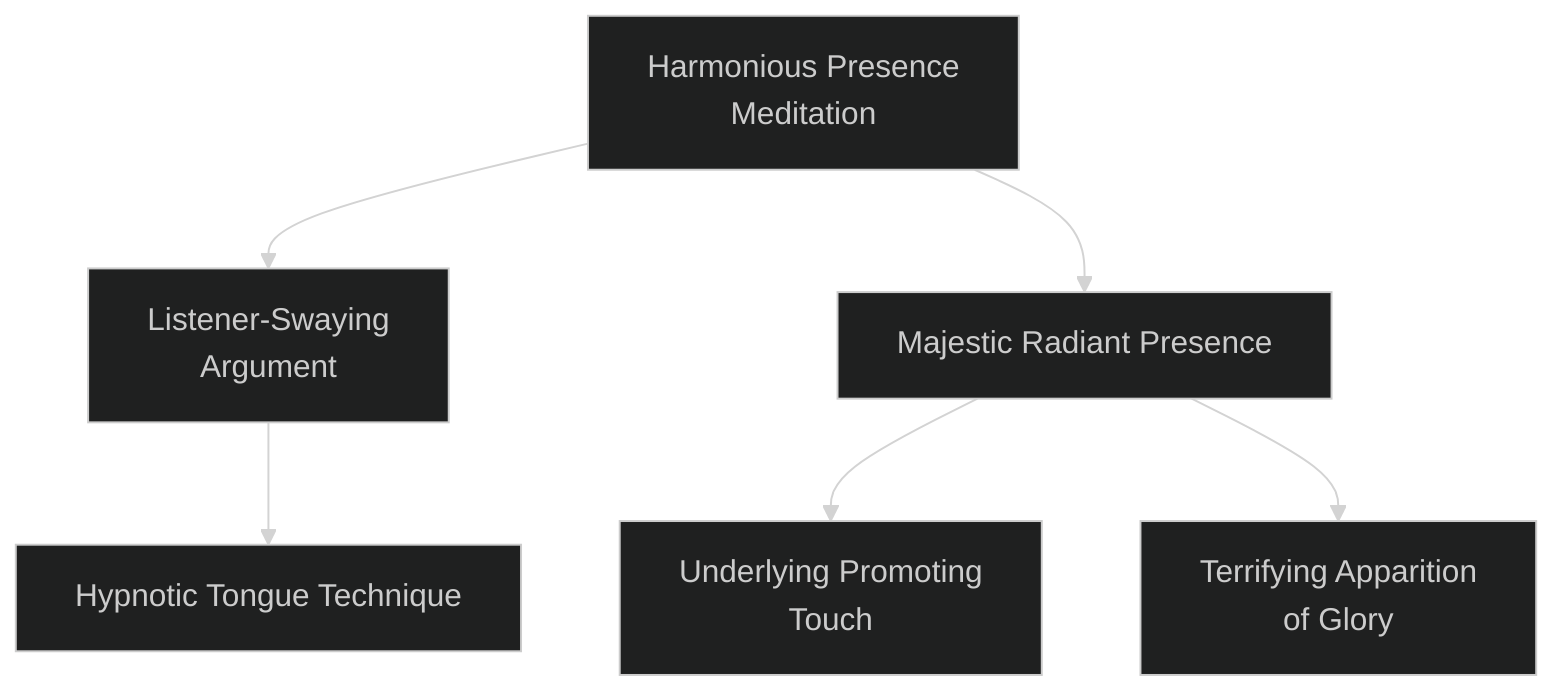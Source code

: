 ---
config:
  theme: dark
---

flowchart TD

    harmonious_presence_meditation[Harmonious Presence<br>Meditation]
    click harmonious_presence_meditation callback "
        Harmonious Presence Meditation<br>
        <br>
        Cost: 6 motes<br>
        Duration: One hour<br>
        Type: Simple<br>
        Minimum Presence: 3<br>
        Minimum Essence: 1<br>
        Prerequisite Charms: None<br>
        <br>
        An Exalted using this Charm increases her personal magnetism
        greatly, making her words seem wise and her arguments
        persuasive. While this Charm is in effect, add a number of dice
        equal to her permanent Essence to any Socialize, Presence or
        Bureaucracy rolls that involve one-on-one interactions.
        "

    harmonious_presence_meditation --> listener_swaying_argument[Listener-Swaying<br>Argument]
    click listener_swaying_argument callback "
        Listener-Swaying Argument<br>
        <br>
        Cost: 2 motes per die, 1 Willpower<br>
        Duration: Instant<br>
        Type: Supplemental<br>
        Minimum Presence: 3<br>
        Minimum Essence: 2<br>
        Prerequisite Charms: Harmonious Presence Meditation<br>
        <br>
        The character can use Essence to make himself almost
        irresistibly persuasive. For every two motes of Essence spent
        on this Charm, add another die to any Socialize, Presence or
        Bureaucracy roll involving one-on-one interaction. A character
        cannot more than double his pool using this Charm.
        "

    listener_swaying_argument --> hypnotic_tongue_technique[Hypnotic Tongue Technique]
    click hypnotic_tongue_technique callback "
        Hypnotic Tongue Technique<br>
        <br>
        Cost: 10 motes, 1 Willpower<br>
        Duration: Special<br>
        Type: Simple<br>
        Minimum Presence: 5<br>
        Minimum Essence: 3<br>
        Prerequisite Charms: Listener-Swaying Argument<br>
        <br>
        Through this Charm, an Exalted can program a target to
        undertake an action at a future time. The Exalted must touch
        the target, and the player makes an opposed Willpower roll.
        If the Exalted wins the Willpower roll, she may give the target
        an unspoken command. This command can be as specific and
        elaborate as the character wishes, and the target will not be
        aware of having received it. The suggestion will stay in place
        for a number of days equal to the Charisma of the Exalted
        using the Charm, after which the target forgets it.<br>
        The command can take no more time to execute than the
        Exalted's Essence score in tums. The target can forget or remember
        the act after executing it, at the choice of the Exalted when the
        suggestion is implanted. Characters will not attack themselves or
        others unless already strongly predisposed to do so. If the target wins
        the Willpower roll, she is instantly aware of what the Exalted has
        attempted to do and what the suggestion and conditions were.
        "

    harmonious_presence_meditation --> majestic_radiant_presence[Majestic Radiant Presence]
    click majestic_ratiant_presence callback "
        Majestic Radiant Presence<br>
        <br>
        Cost: 8 motes<br>
        Duration: One scene<br>
        Type: Simple<br>
        Minimum Presence: 4<br>
        Minimum Essence: 3<br>
        Prerequisite Charms: Harmonious Presence Meditation<br>
        <br>
        A character with this Charm active burns with the
        incandescent radiance of the Unconquered Sun. The
        players of characters attempting to attack the Exalted or to
        stand against him in argument must make a successful
        Willpower roll to have their characters do so. This Charm
        is not compatible with the Dawn Caste anima power.
        "

    majestic_radiant_presence --> underlying_promoting_touch[Underlying Promoting<br>Touch]
    click underlying_promo_touch callback "
        Underlying Promoting Touch<br>
        <br>
        Cost: 10 motes, 1 Willpower<br>
        Duration: One day<br>
        Type: Simple<br>
        Minimum Presence: 5<br>
        Minimum Essence: 3<br>
        Prerequisite Charms: Majestic Radiant Presence
        <br>
        This Charm causes the target (typically a mortal servant
        of the Exalted) to be imbued with the majesty of the Exalted's
        office. While this Charm is in effect, individuals will treat him
        with the respect and deference they would normally reserve for
        the Exalted who used the Charm (or for any powerful magical
        being, if they are not acquainted with the target's benefactor).
        Players who wish their characters to do otherwise must succeed
        at a Willpower roll with a difficulty of 1 + the Essence score of
        the Exalted who deputized the character.
        "

    majestic_radiant_presence --> terrifying_apparition_of_glory[Terrifying Apparition<br>of Glory]
    click terrifying_apparition_glory callback "
        Terrifying Apparition of Glory<br>
        <br>
        Cost: 10 motes, 1 Willpower<br>
        Duration: One scene<br>
        Type: Simple<br>
        Minimum Presence: 5<br>
        Minimum Essence: 3<br>
        Prerequisite Charms: Majestic Radiant Presence<br>
        <br>
        If the Majestic Radiant Presence Charm makes the character
        seem terrible and powerful, then Terrifying Apparition of
        Glory makes him unspeakably so. While Terrifying Apparition
        of Glory is in effect, a successful Valor roll is required to attack
        the character. Most animals, even trained attack animals, will
        simply flee. Players of characters who are not actively hostile to
        the Exalted using Terrifying Apparition of Glory must make a
        successful Conviction roll not to obey immediately any non-
        suicidal orders the character gives. This compulsion lasts for at
        least a scene after the target leaves the Exalted's presence.
        Those who are able to attack the Exalted do so at a die penalty
        equal to the character's Essence score. This Charm is not
        compatible with the Dawn Caste's anima ability.
        "